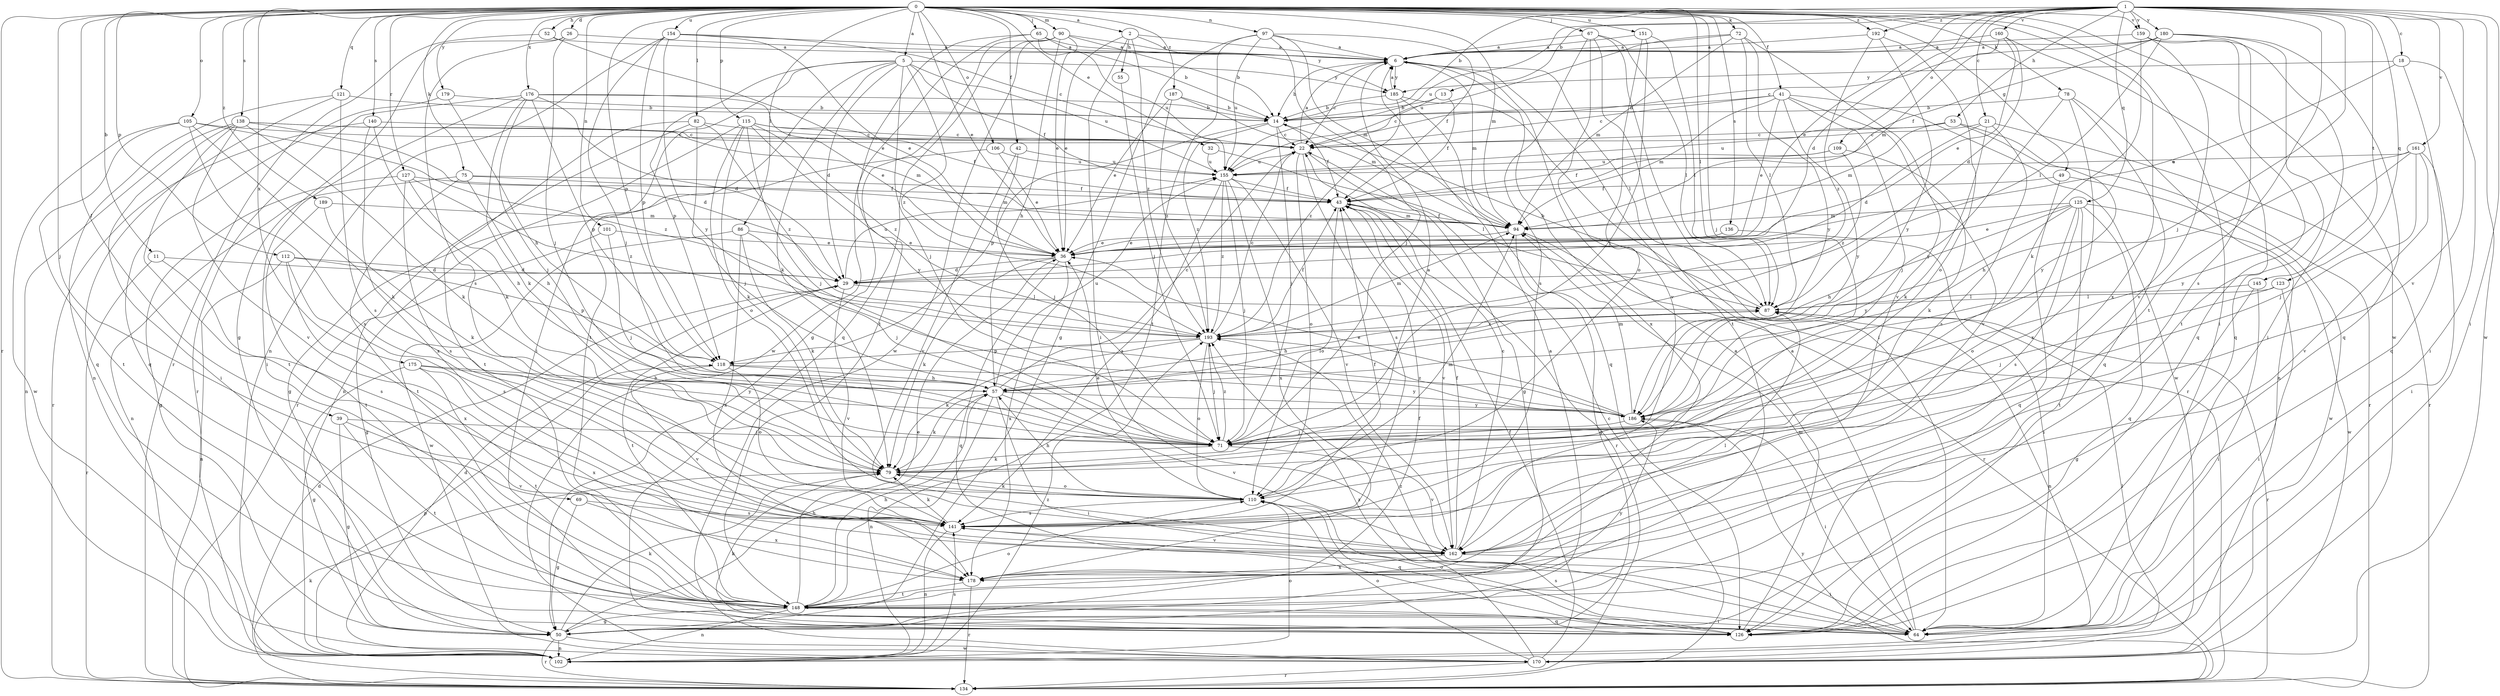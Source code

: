 strict digraph  {
0;
1;
2;
5;
6;
11;
13;
14;
18;
21;
22;
26;
29;
32;
36;
39;
41;
42;
43;
49;
50;
52;
53;
55;
57;
64;
65;
67;
69;
71;
72;
75;
78;
79;
82;
86;
87;
90;
94;
97;
101;
102;
105;
106;
109;
110;
112;
115;
118;
121;
123;
125;
126;
127;
134;
136;
138;
140;
141;
145;
148;
151;
154;
155;
159;
160;
161;
162;
170;
175;
176;
178;
179;
180;
185;
186;
187;
189;
192;
193;
0 -> 2  [label=a];
0 -> 5  [label=a];
0 -> 11  [label=b];
0 -> 26  [label=d];
0 -> 32  [label=e];
0 -> 36  [label=e];
0 -> 39  [label=f];
0 -> 41  [label=f];
0 -> 42  [label=f];
0 -> 49  [label=g];
0 -> 52  [label=h];
0 -> 64  [label=i];
0 -> 65  [label=j];
0 -> 67  [label=j];
0 -> 69  [label=j];
0 -> 71  [label=j];
0 -> 72  [label=k];
0 -> 75  [label=k];
0 -> 78  [label=k];
0 -> 82  [label=l];
0 -> 86  [label=l];
0 -> 87  [label=l];
0 -> 90  [label=m];
0 -> 94  [label=m];
0 -> 97  [label=n];
0 -> 101  [label=n];
0 -> 105  [label=o];
0 -> 106  [label=o];
0 -> 112  [label=p];
0 -> 115  [label=p];
0 -> 118  [label=p];
0 -> 121  [label=q];
0 -> 127  [label=r];
0 -> 134  [label=r];
0 -> 136  [label=s];
0 -> 138  [label=s];
0 -> 140  [label=s];
0 -> 151  [label=u];
0 -> 154  [label=u];
0 -> 159  [label=v];
0 -> 170  [label=w];
0 -> 175  [label=x];
0 -> 176  [label=x];
0 -> 178  [label=x];
0 -> 179  [label=y];
0 -> 187  [label=z];
0 -> 189  [label=z];
0 -> 192  [label=z];
1 -> 13  [label=b];
1 -> 14  [label=b];
1 -> 18  [label=c];
1 -> 21  [label=c];
1 -> 29  [label=d];
1 -> 36  [label=e];
1 -> 53  [label=h];
1 -> 64  [label=i];
1 -> 71  [label=j];
1 -> 109  [label=o];
1 -> 123  [label=q];
1 -> 125  [label=q];
1 -> 145  [label=t];
1 -> 148  [label=t];
1 -> 155  [label=u];
1 -> 159  [label=v];
1 -> 160  [label=v];
1 -> 161  [label=v];
1 -> 162  [label=v];
1 -> 170  [label=w];
1 -> 180  [label=y];
1 -> 192  [label=z];
2 -> 6  [label=a];
2 -> 36  [label=e];
2 -> 55  [label=h];
2 -> 64  [label=i];
2 -> 185  [label=y];
2 -> 193  [label=z];
5 -> 29  [label=d];
5 -> 43  [label=f];
5 -> 64  [label=i];
5 -> 71  [label=j];
5 -> 79  [label=k];
5 -> 118  [label=p];
5 -> 148  [label=t];
5 -> 155  [label=u];
5 -> 185  [label=y];
5 -> 193  [label=z];
6 -> 14  [label=b];
6 -> 22  [label=c];
6 -> 87  [label=l];
6 -> 94  [label=m];
6 -> 178  [label=x];
6 -> 185  [label=y];
11 -> 29  [label=d];
11 -> 134  [label=r];
11 -> 141  [label=s];
13 -> 14  [label=b];
13 -> 22  [label=c];
13 -> 43  [label=f];
14 -> 22  [label=c];
14 -> 43  [label=f];
14 -> 71  [label=j];
14 -> 118  [label=p];
14 -> 193  [label=z];
18 -> 36  [label=e];
18 -> 64  [label=i];
18 -> 126  [label=q];
18 -> 185  [label=y];
21 -> 22  [label=c];
21 -> 29  [label=d];
21 -> 79  [label=k];
21 -> 134  [label=r];
21 -> 141  [label=s];
22 -> 6  [label=a];
22 -> 50  [label=g];
22 -> 110  [label=o];
22 -> 141  [label=s];
22 -> 155  [label=u];
26 -> 6  [label=a];
26 -> 50  [label=g];
26 -> 71  [label=j];
26 -> 141  [label=s];
29 -> 87  [label=l];
29 -> 148  [label=t];
29 -> 155  [label=u];
29 -> 162  [label=v];
32 -> 87  [label=l];
32 -> 155  [label=u];
36 -> 29  [label=d];
36 -> 79  [label=k];
36 -> 126  [label=q];
36 -> 178  [label=x];
39 -> 50  [label=g];
39 -> 71  [label=j];
39 -> 148  [label=t];
39 -> 162  [label=v];
41 -> 14  [label=b];
41 -> 22  [label=c];
41 -> 36  [label=e];
41 -> 71  [label=j];
41 -> 94  [label=m];
41 -> 162  [label=v];
41 -> 170  [label=w];
41 -> 186  [label=y];
42 -> 71  [label=j];
42 -> 155  [label=u];
42 -> 162  [label=v];
43 -> 94  [label=m];
43 -> 110  [label=o];
43 -> 134  [label=r];
43 -> 162  [label=v];
49 -> 43  [label=f];
49 -> 126  [label=q];
49 -> 170  [label=w];
50 -> 6  [label=a];
50 -> 43  [label=f];
50 -> 57  [label=h];
50 -> 79  [label=k];
50 -> 102  [label=n];
50 -> 134  [label=r];
50 -> 170  [label=w];
52 -> 6  [label=a];
52 -> 36  [label=e];
52 -> 134  [label=r];
53 -> 22  [label=c];
53 -> 94  [label=m];
53 -> 134  [label=r];
53 -> 155  [label=u];
53 -> 186  [label=y];
55 -> 71  [label=j];
57 -> 22  [label=c];
57 -> 64  [label=i];
57 -> 79  [label=k];
57 -> 87  [label=l];
57 -> 102  [label=n];
57 -> 155  [label=u];
57 -> 162  [label=v];
57 -> 186  [label=y];
64 -> 6  [label=a];
64 -> 94  [label=m];
64 -> 141  [label=s];
64 -> 193  [label=z];
65 -> 6  [label=a];
65 -> 14  [label=b];
65 -> 148  [label=t];
65 -> 155  [label=u];
65 -> 170  [label=w];
67 -> 6  [label=a];
67 -> 64  [label=i];
67 -> 87  [label=l];
67 -> 141  [label=s];
67 -> 148  [label=t];
67 -> 162  [label=v];
69 -> 50  [label=g];
69 -> 141  [label=s];
69 -> 178  [label=x];
71 -> 79  [label=k];
71 -> 162  [label=v];
71 -> 193  [label=z];
72 -> 6  [label=a];
72 -> 87  [label=l];
72 -> 94  [label=m];
72 -> 155  [label=u];
72 -> 162  [label=v];
72 -> 186  [label=y];
75 -> 43  [label=f];
75 -> 57  [label=h];
75 -> 94  [label=m];
75 -> 102  [label=n];
75 -> 148  [label=t];
78 -> 14  [label=b];
78 -> 102  [label=n];
78 -> 126  [label=q];
78 -> 178  [label=x];
78 -> 186  [label=y];
79 -> 6  [label=a];
79 -> 110  [label=o];
82 -> 22  [label=c];
82 -> 71  [label=j];
82 -> 134  [label=r];
82 -> 148  [label=t];
82 -> 193  [label=z];
86 -> 36  [label=e];
86 -> 71  [label=j];
86 -> 79  [label=k];
86 -> 170  [label=w];
86 -> 178  [label=x];
87 -> 14  [label=b];
87 -> 57  [label=h];
87 -> 102  [label=n];
87 -> 134  [label=r];
87 -> 193  [label=z];
90 -> 6  [label=a];
90 -> 14  [label=b];
90 -> 36  [label=e];
90 -> 50  [label=g];
90 -> 57  [label=h];
90 -> 126  [label=q];
90 -> 170  [label=w];
94 -> 36  [label=e];
94 -> 43  [label=f];
94 -> 50  [label=g];
94 -> 134  [label=r];
97 -> 6  [label=a];
97 -> 43  [label=f];
97 -> 50  [label=g];
97 -> 71  [label=j];
97 -> 94  [label=m];
97 -> 148  [label=t];
97 -> 155  [label=u];
101 -> 36  [label=e];
101 -> 50  [label=g];
101 -> 71  [label=j];
102 -> 29  [label=d];
102 -> 110  [label=o];
102 -> 118  [label=p];
102 -> 141  [label=s];
102 -> 193  [label=z];
105 -> 22  [label=c];
105 -> 79  [label=k];
105 -> 141  [label=s];
105 -> 148  [label=t];
105 -> 170  [label=w];
105 -> 193  [label=z];
106 -> 36  [label=e];
106 -> 50  [label=g];
106 -> 155  [label=u];
109 -> 43  [label=f];
109 -> 79  [label=k];
109 -> 155  [label=u];
109 -> 193  [label=z];
110 -> 36  [label=e];
110 -> 57  [label=h];
110 -> 79  [label=k];
110 -> 94  [label=m];
110 -> 126  [label=q];
110 -> 141  [label=s];
112 -> 29  [label=d];
112 -> 102  [label=n];
112 -> 118  [label=p];
112 -> 141  [label=s];
112 -> 178  [label=x];
115 -> 22  [label=c];
115 -> 43  [label=f];
115 -> 71  [label=j];
115 -> 79  [label=k];
115 -> 102  [label=n];
115 -> 110  [label=o];
115 -> 186  [label=y];
115 -> 193  [label=z];
118 -> 57  [label=h];
118 -> 110  [label=o];
118 -> 162  [label=v];
118 -> 186  [label=y];
121 -> 14  [label=b];
121 -> 102  [label=n];
121 -> 126  [label=q];
121 -> 141  [label=s];
123 -> 64  [label=i];
123 -> 71  [label=j];
123 -> 87  [label=l];
125 -> 36  [label=e];
125 -> 57  [label=h];
125 -> 94  [label=m];
125 -> 110  [label=o];
125 -> 126  [label=q];
125 -> 141  [label=s];
125 -> 148  [label=t];
125 -> 170  [label=w];
125 -> 186  [label=y];
126 -> 6  [label=a];
126 -> 79  [label=k];
126 -> 110  [label=o];
127 -> 43  [label=f];
127 -> 50  [label=g];
127 -> 57  [label=h];
127 -> 141  [label=s];
127 -> 193  [label=z];
134 -> 22  [label=c];
134 -> 29  [label=d];
134 -> 79  [label=k];
134 -> 186  [label=y];
136 -> 36  [label=e];
136 -> 64  [label=i];
138 -> 22  [label=c];
138 -> 29  [label=d];
138 -> 64  [label=i];
138 -> 79  [label=k];
138 -> 94  [label=m];
138 -> 102  [label=n];
138 -> 148  [label=t];
138 -> 162  [label=v];
140 -> 22  [label=c];
140 -> 79  [label=k];
140 -> 134  [label=r];
140 -> 178  [label=x];
141 -> 43  [label=f];
141 -> 79  [label=k];
141 -> 102  [label=n];
141 -> 162  [label=v];
145 -> 50  [label=g];
145 -> 64  [label=i];
145 -> 87  [label=l];
148 -> 36  [label=e];
148 -> 50  [label=g];
148 -> 57  [label=h];
148 -> 64  [label=i];
148 -> 102  [label=n];
148 -> 110  [label=o];
148 -> 126  [label=q];
148 -> 186  [label=y];
151 -> 6  [label=a];
151 -> 71  [label=j];
151 -> 87  [label=l];
151 -> 110  [label=o];
154 -> 6  [label=a];
154 -> 22  [label=c];
154 -> 36  [label=e];
154 -> 71  [label=j];
154 -> 102  [label=n];
154 -> 118  [label=p];
154 -> 186  [label=y];
155 -> 43  [label=f];
155 -> 71  [label=j];
155 -> 141  [label=s];
155 -> 162  [label=v];
155 -> 178  [label=x];
155 -> 193  [label=z];
159 -> 6  [label=a];
159 -> 64  [label=i];
159 -> 79  [label=k];
159 -> 126  [label=q];
159 -> 162  [label=v];
160 -> 6  [label=a];
160 -> 29  [label=d];
160 -> 36  [label=e];
160 -> 94  [label=m];
160 -> 126  [label=q];
161 -> 57  [label=h];
161 -> 64  [label=i];
161 -> 71  [label=j];
161 -> 155  [label=u];
161 -> 162  [label=v];
161 -> 186  [label=y];
162 -> 22  [label=c];
162 -> 43  [label=f];
162 -> 64  [label=i];
162 -> 178  [label=x];
170 -> 43  [label=f];
170 -> 87  [label=l];
170 -> 110  [label=o];
170 -> 134  [label=r];
170 -> 193  [label=z];
175 -> 50  [label=g];
175 -> 57  [label=h];
175 -> 148  [label=t];
175 -> 178  [label=x];
175 -> 186  [label=y];
176 -> 14  [label=b];
176 -> 29  [label=d];
176 -> 36  [label=e];
176 -> 64  [label=i];
176 -> 71  [label=j];
176 -> 79  [label=k];
176 -> 118  [label=p];
176 -> 134  [label=r];
178 -> 87  [label=l];
178 -> 134  [label=r];
178 -> 148  [label=t];
179 -> 14  [label=b];
179 -> 57  [label=h];
179 -> 126  [label=q];
180 -> 6  [label=a];
180 -> 22  [label=c];
180 -> 43  [label=f];
180 -> 87  [label=l];
180 -> 126  [label=q];
180 -> 141  [label=s];
180 -> 148  [label=t];
185 -> 6  [label=a];
185 -> 14  [label=b];
185 -> 126  [label=q];
185 -> 134  [label=r];
185 -> 193  [label=z];
186 -> 36  [label=e];
186 -> 64  [label=i];
186 -> 71  [label=j];
186 -> 94  [label=m];
186 -> 193  [label=z];
187 -> 14  [label=b];
187 -> 36  [label=e];
187 -> 94  [label=m];
187 -> 193  [label=z];
189 -> 79  [label=k];
189 -> 94  [label=m];
189 -> 148  [label=t];
192 -> 6  [label=a];
192 -> 110  [label=o];
192 -> 186  [label=y];
192 -> 193  [label=z];
193 -> 22  [label=c];
193 -> 43  [label=f];
193 -> 71  [label=j];
193 -> 79  [label=k];
193 -> 94  [label=m];
193 -> 110  [label=o];
193 -> 118  [label=p];
}
